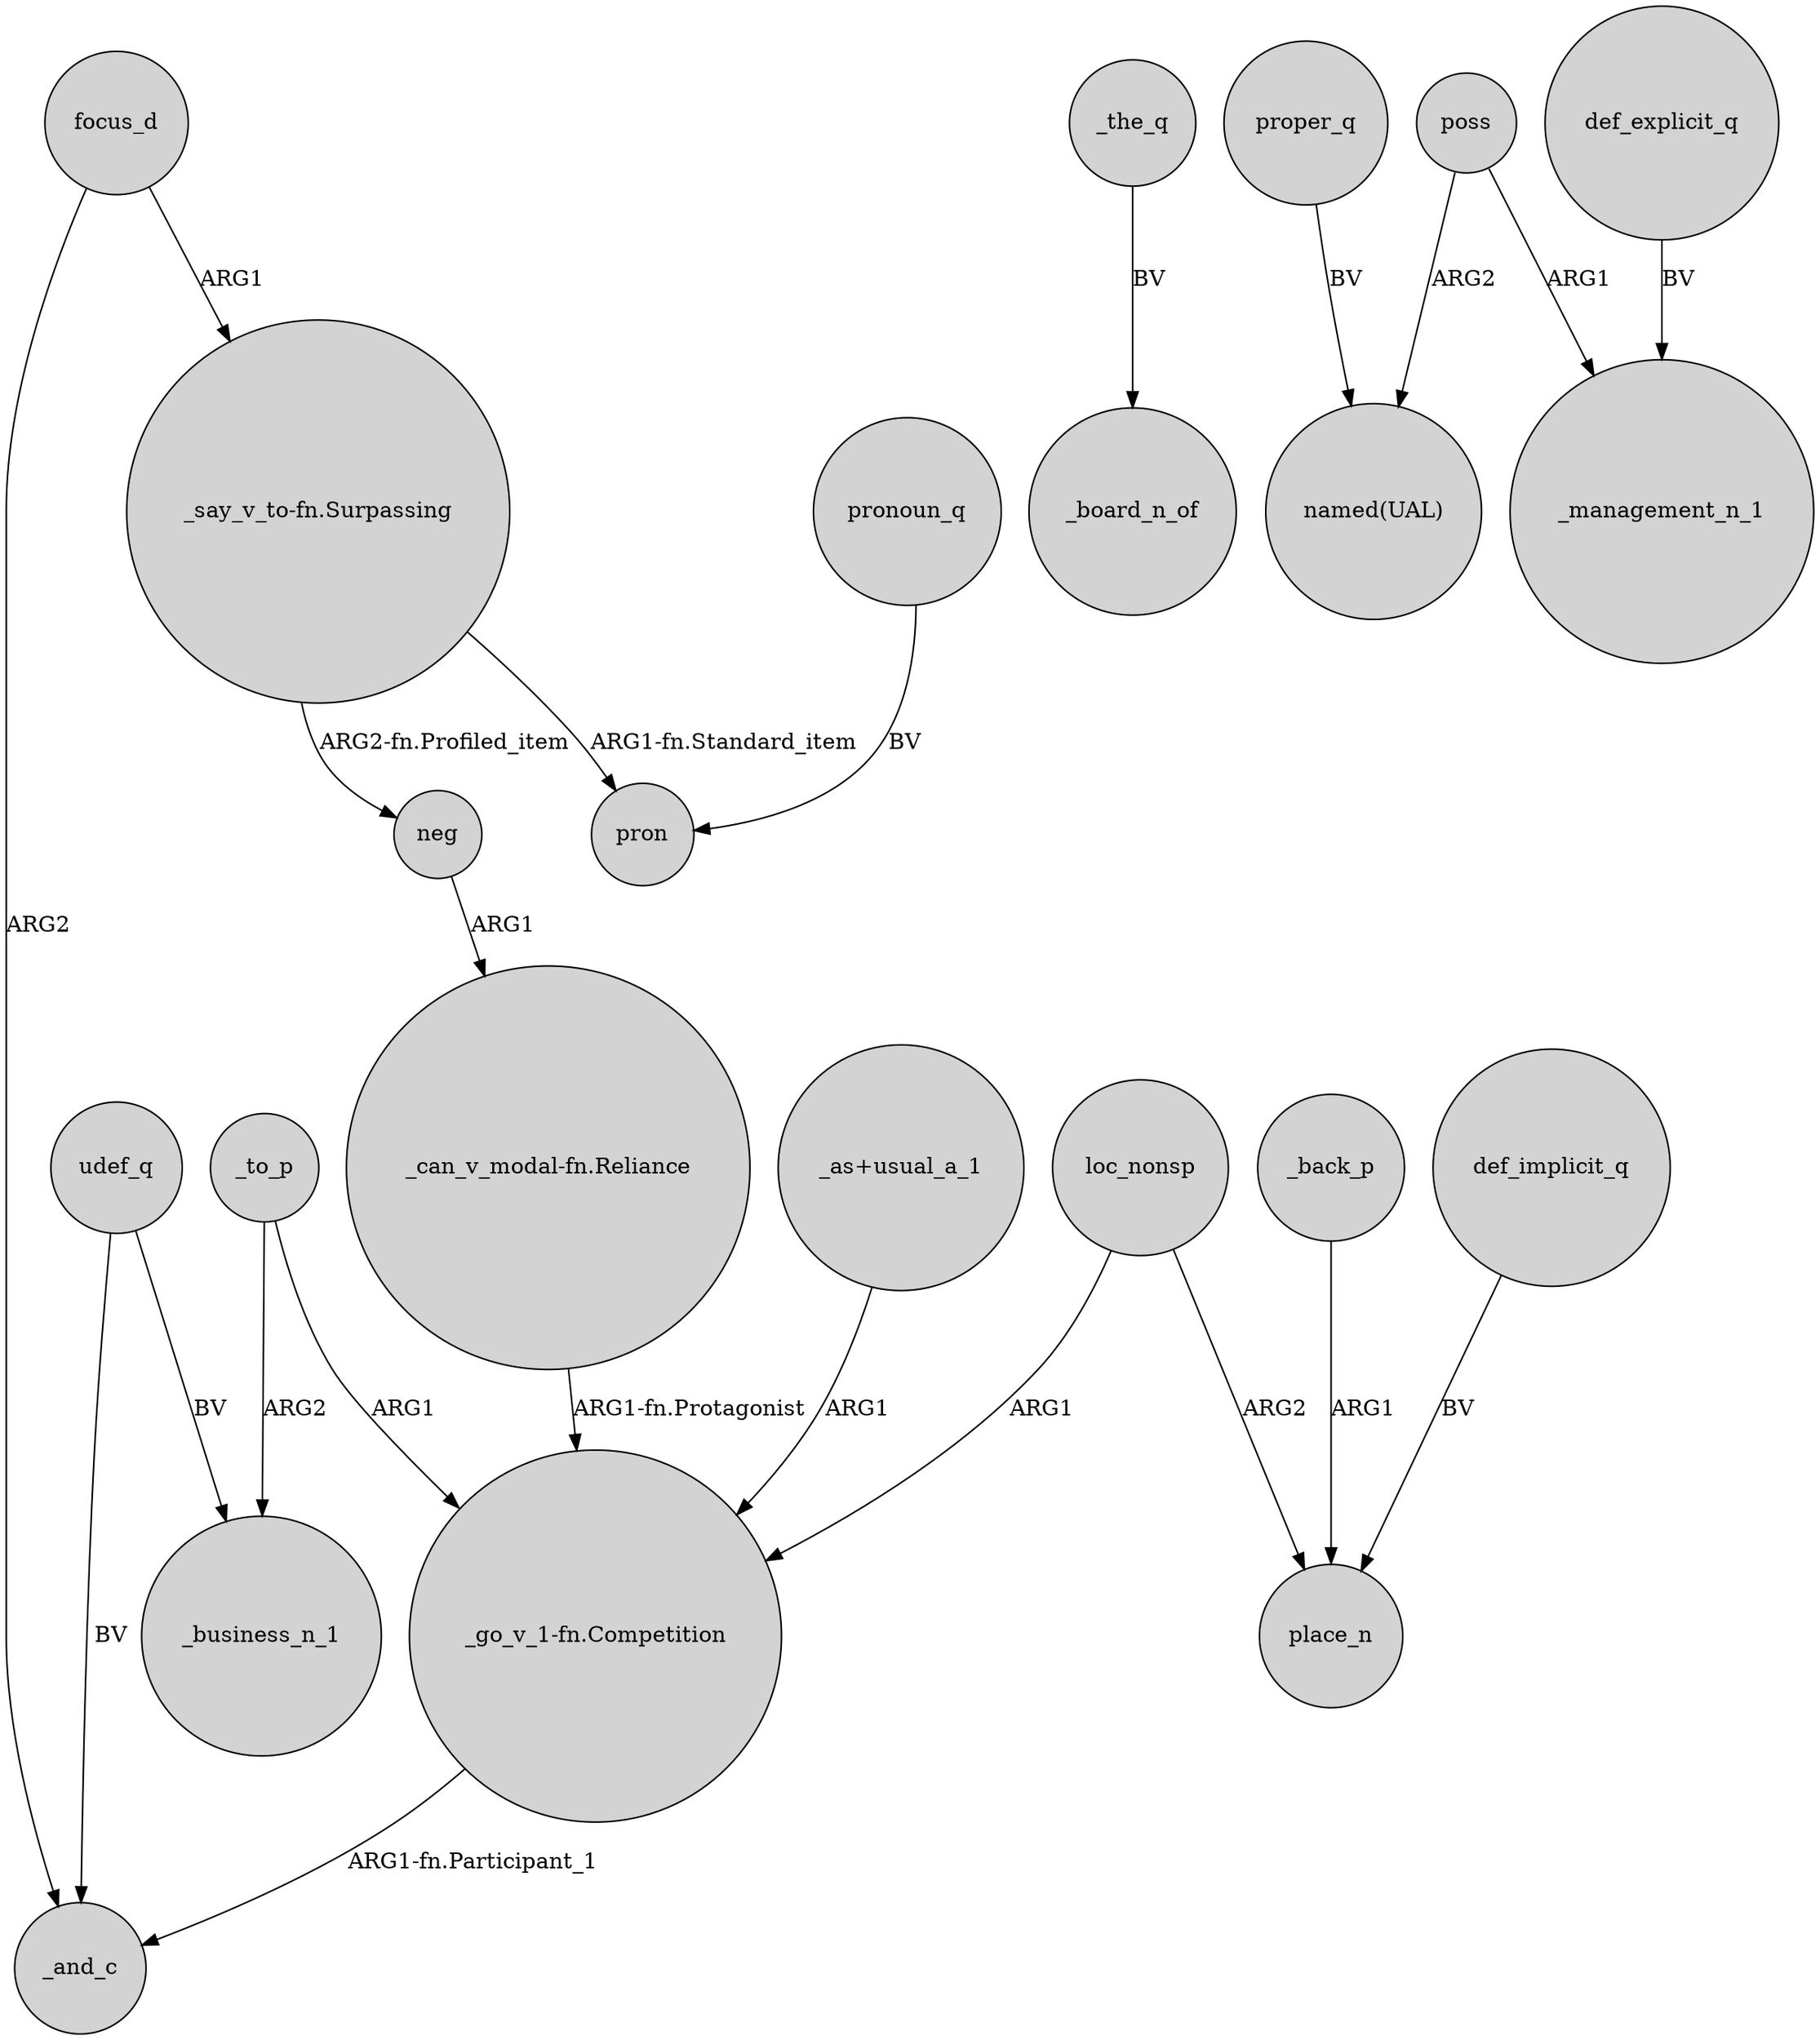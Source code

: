 digraph {
	node [shape=circle style=filled]
	loc_nonsp -> "_go_v_1-fn.Competition" [label=ARG1]
	def_implicit_q -> place_n [label=BV]
	"_as+usual_a_1" -> "_go_v_1-fn.Competition" [label=ARG1]
	neg -> "_can_v_modal-fn.Reliance" [label=ARG1]
	udef_q -> _and_c [label=BV]
	udef_q -> _business_n_1 [label=BV]
	_the_q -> _board_n_of [label=BV]
	poss -> "named(UAL)" [label=ARG2]
	proper_q -> "named(UAL)" [label=BV]
	pronoun_q -> pron [label=BV]
	_to_p -> _business_n_1 [label=ARG2]
	_back_p -> place_n [label=ARG1]
	def_explicit_q -> _management_n_1 [label=BV]
	_to_p -> "_go_v_1-fn.Competition" [label=ARG1]
	loc_nonsp -> place_n [label=ARG2]
	focus_d -> "_say_v_to-fn.Surpassing" [label=ARG1]
	"_go_v_1-fn.Competition" -> _and_c [label="ARG1-fn.Participant_1"]
	poss -> _management_n_1 [label=ARG1]
	"_can_v_modal-fn.Reliance" -> "_go_v_1-fn.Competition" [label="ARG1-fn.Protagonist"]
	focus_d -> _and_c [label=ARG2]
	"_say_v_to-fn.Surpassing" -> pron [label="ARG1-fn.Standard_item"]
	"_say_v_to-fn.Surpassing" -> neg [label="ARG2-fn.Profiled_item"]
}
